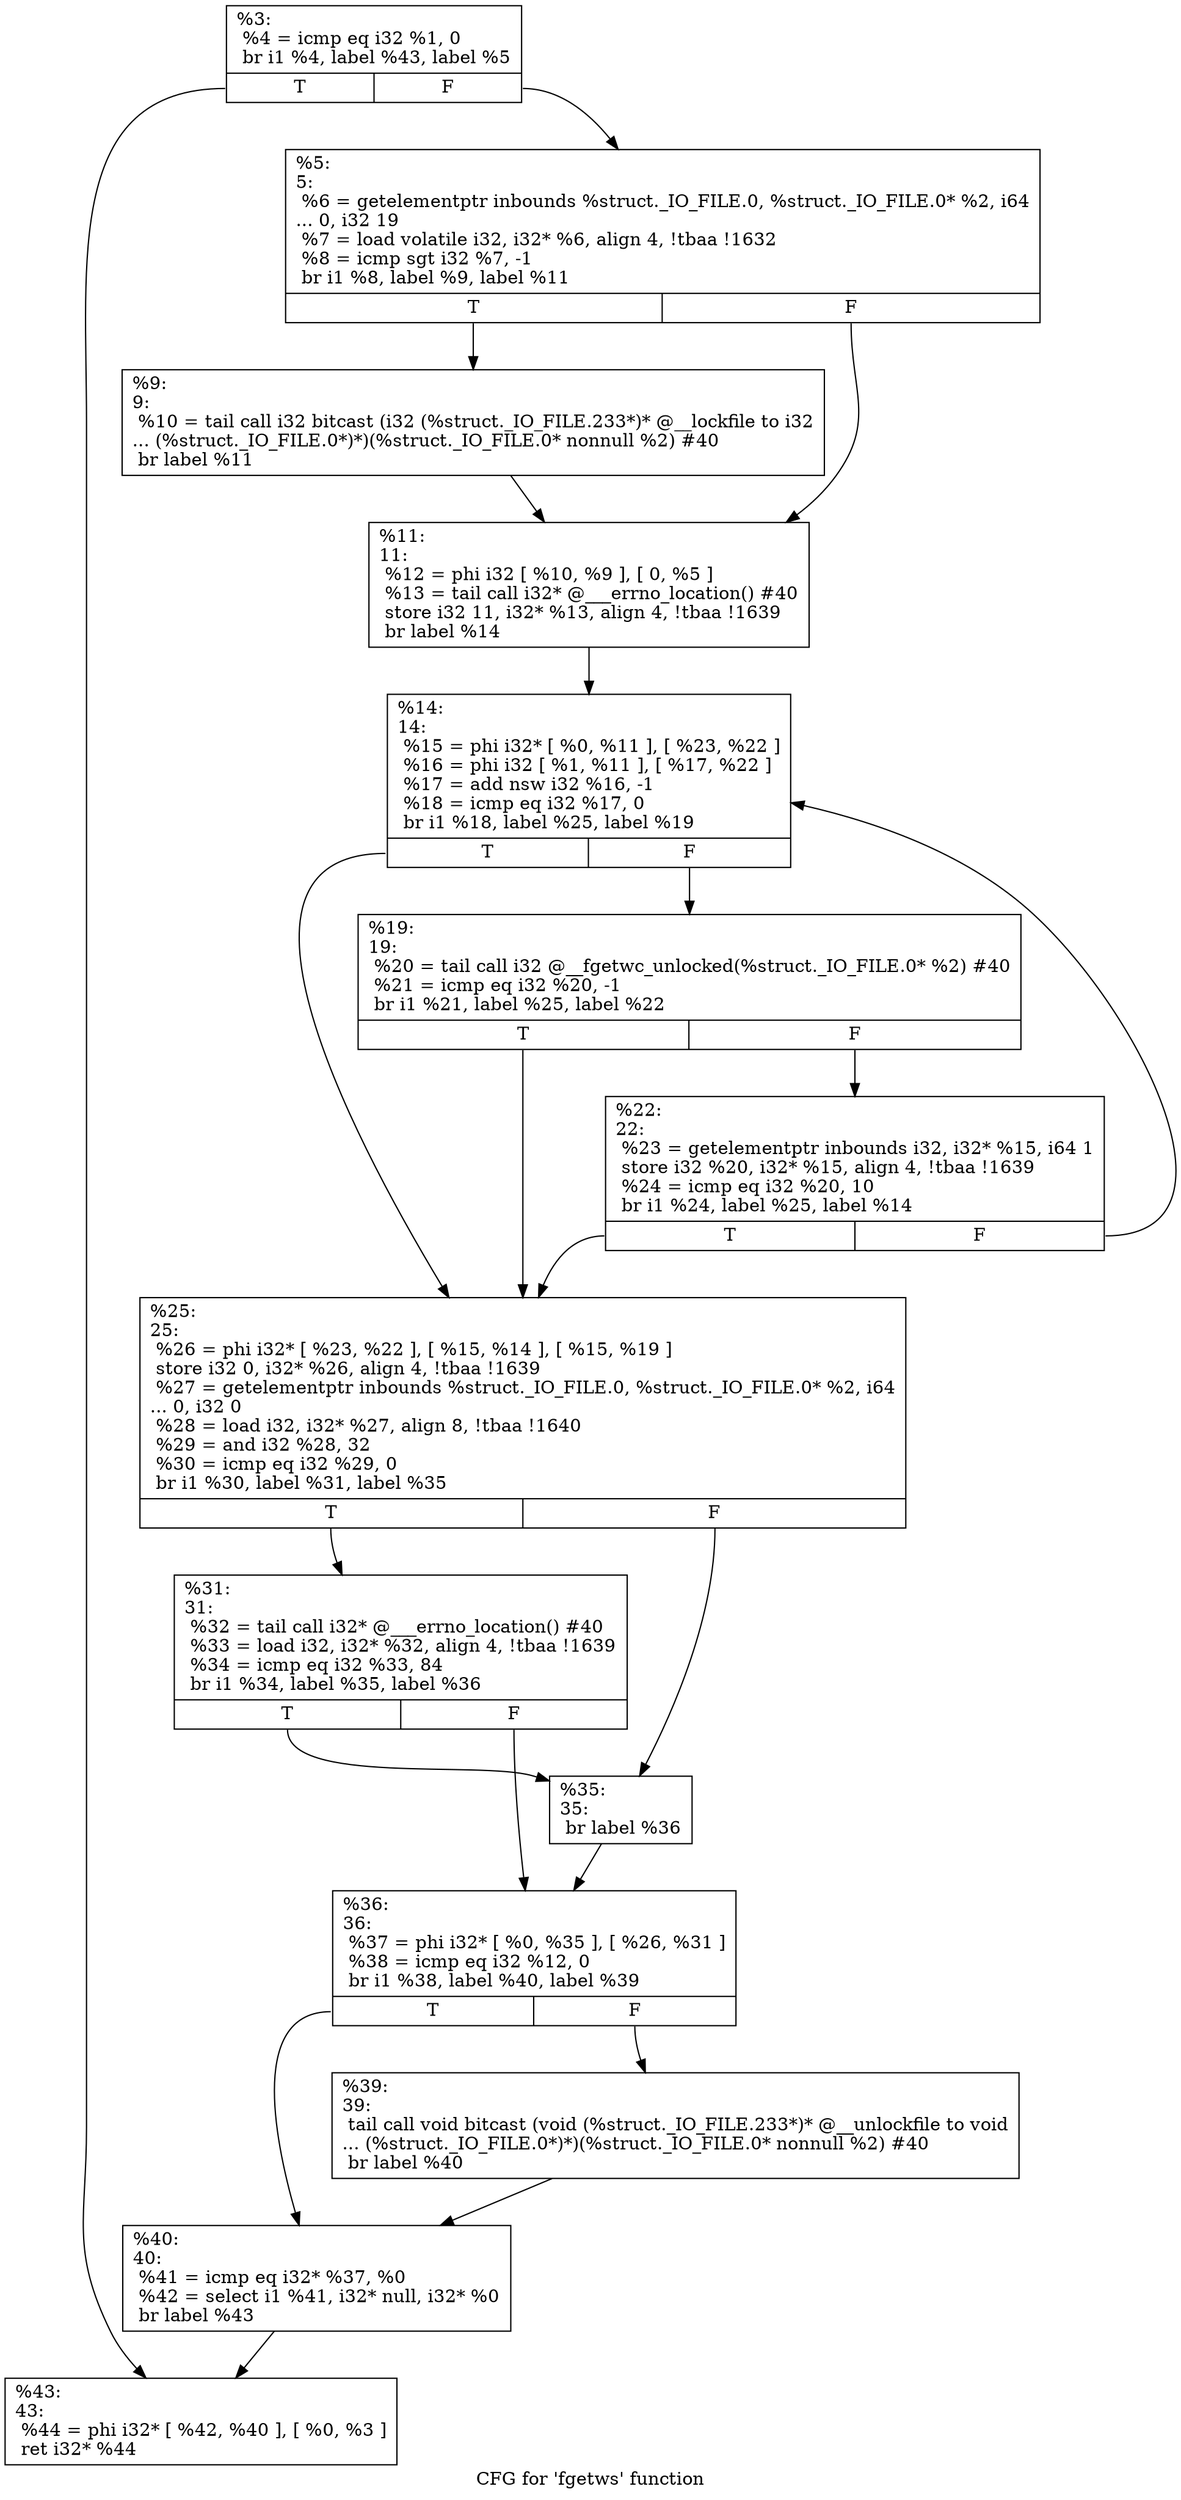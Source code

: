 digraph "CFG for 'fgetws' function" {
	label="CFG for 'fgetws' function";

	Node0x1f98aa0 [shape=record,label="{%3:\l  %4 = icmp eq i32 %1, 0\l  br i1 %4, label %43, label %5\l|{<s0>T|<s1>F}}"];
	Node0x1f98aa0:s0 -> Node0x1f98eb0;
	Node0x1f98aa0:s1 -> Node0x1f98af0;
	Node0x1f98af0 [shape=record,label="{%5:\l5:                                                \l  %6 = getelementptr inbounds %struct._IO_FILE.0, %struct._IO_FILE.0* %2, i64\l... 0, i32 19\l  %7 = load volatile i32, i32* %6, align 4, !tbaa !1632\l  %8 = icmp sgt i32 %7, -1\l  br i1 %8, label %9, label %11\l|{<s0>T|<s1>F}}"];
	Node0x1f98af0:s0 -> Node0x1f98b40;
	Node0x1f98af0:s1 -> Node0x1f98b90;
	Node0x1f98b40 [shape=record,label="{%9:\l9:                                                \l  %10 = tail call i32 bitcast (i32 (%struct._IO_FILE.233*)* @__lockfile to i32\l... (%struct._IO_FILE.0*)*)(%struct._IO_FILE.0* nonnull %2) #40\l  br label %11\l}"];
	Node0x1f98b40 -> Node0x1f98b90;
	Node0x1f98b90 [shape=record,label="{%11:\l11:                                               \l  %12 = phi i32 [ %10, %9 ], [ 0, %5 ]\l  %13 = tail call i32* @___errno_location() #40\l  store i32 11, i32* %13, align 4, !tbaa !1639\l  br label %14\l}"];
	Node0x1f98b90 -> Node0x1f98be0;
	Node0x1f98be0 [shape=record,label="{%14:\l14:                                               \l  %15 = phi i32* [ %0, %11 ], [ %23, %22 ]\l  %16 = phi i32 [ %1, %11 ], [ %17, %22 ]\l  %17 = add nsw i32 %16, -1\l  %18 = icmp eq i32 %17, 0\l  br i1 %18, label %25, label %19\l|{<s0>T|<s1>F}}"];
	Node0x1f98be0:s0 -> Node0x1f98cd0;
	Node0x1f98be0:s1 -> Node0x1f98c30;
	Node0x1f98c30 [shape=record,label="{%19:\l19:                                               \l  %20 = tail call i32 @__fgetwc_unlocked(%struct._IO_FILE.0* %2) #40\l  %21 = icmp eq i32 %20, -1\l  br i1 %21, label %25, label %22\l|{<s0>T|<s1>F}}"];
	Node0x1f98c30:s0 -> Node0x1f98cd0;
	Node0x1f98c30:s1 -> Node0x1f98c80;
	Node0x1f98c80 [shape=record,label="{%22:\l22:                                               \l  %23 = getelementptr inbounds i32, i32* %15, i64 1\l  store i32 %20, i32* %15, align 4, !tbaa !1639\l  %24 = icmp eq i32 %20, 10\l  br i1 %24, label %25, label %14\l|{<s0>T|<s1>F}}"];
	Node0x1f98c80:s0 -> Node0x1f98cd0;
	Node0x1f98c80:s1 -> Node0x1f98be0;
	Node0x1f98cd0 [shape=record,label="{%25:\l25:                                               \l  %26 = phi i32* [ %23, %22 ], [ %15, %14 ], [ %15, %19 ]\l  store i32 0, i32* %26, align 4, !tbaa !1639\l  %27 = getelementptr inbounds %struct._IO_FILE.0, %struct._IO_FILE.0* %2, i64\l... 0, i32 0\l  %28 = load i32, i32* %27, align 8, !tbaa !1640\l  %29 = and i32 %28, 32\l  %30 = icmp eq i32 %29, 0\l  br i1 %30, label %31, label %35\l|{<s0>T|<s1>F}}"];
	Node0x1f98cd0:s0 -> Node0x1f98d20;
	Node0x1f98cd0:s1 -> Node0x1f98d70;
	Node0x1f98d20 [shape=record,label="{%31:\l31:                                               \l  %32 = tail call i32* @___errno_location() #40\l  %33 = load i32, i32* %32, align 4, !tbaa !1639\l  %34 = icmp eq i32 %33, 84\l  br i1 %34, label %35, label %36\l|{<s0>T|<s1>F}}"];
	Node0x1f98d20:s0 -> Node0x1f98d70;
	Node0x1f98d20:s1 -> Node0x1f98dc0;
	Node0x1f98d70 [shape=record,label="{%35:\l35:                                               \l  br label %36\l}"];
	Node0x1f98d70 -> Node0x1f98dc0;
	Node0x1f98dc0 [shape=record,label="{%36:\l36:                                               \l  %37 = phi i32* [ %0, %35 ], [ %26, %31 ]\l  %38 = icmp eq i32 %12, 0\l  br i1 %38, label %40, label %39\l|{<s0>T|<s1>F}}"];
	Node0x1f98dc0:s0 -> Node0x1f98e60;
	Node0x1f98dc0:s1 -> Node0x1f98e10;
	Node0x1f98e10 [shape=record,label="{%39:\l39:                                               \l  tail call void bitcast (void (%struct._IO_FILE.233*)* @__unlockfile to void\l... (%struct._IO_FILE.0*)*)(%struct._IO_FILE.0* nonnull %2) #40\l  br label %40\l}"];
	Node0x1f98e10 -> Node0x1f98e60;
	Node0x1f98e60 [shape=record,label="{%40:\l40:                                               \l  %41 = icmp eq i32* %37, %0\l  %42 = select i1 %41, i32* null, i32* %0\l  br label %43\l}"];
	Node0x1f98e60 -> Node0x1f98eb0;
	Node0x1f98eb0 [shape=record,label="{%43:\l43:                                               \l  %44 = phi i32* [ %42, %40 ], [ %0, %3 ]\l  ret i32* %44\l}"];
}
